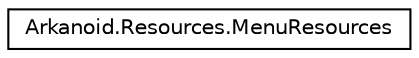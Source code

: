 digraph "Graphical Class Hierarchy"
{
 // INTERACTIVE_SVG=YES
  edge [fontname="Helvetica",fontsize="10",labelfontname="Helvetica",labelfontsize="10"];
  node [fontname="Helvetica",fontsize="10",shape=record];
  rankdir="LR";
  Node0 [label="Arkanoid.Resources.MenuResources",height=0.2,width=0.4,color="black", fillcolor="white", style="filled",URL="$class_arkanoid_1_1_resources_1_1_menu_resources.html",tooltip="Static class containing textures and fonts names for MainMenu Scene. "];
}
